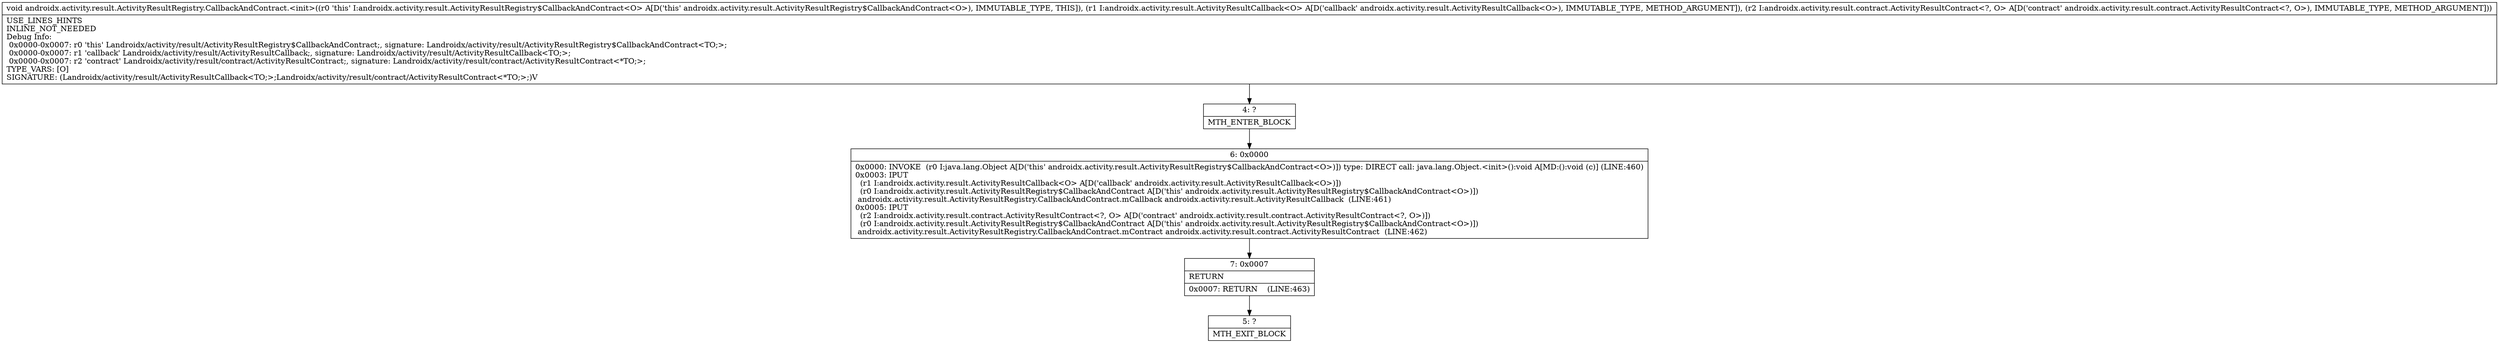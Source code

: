 digraph "CFG forandroidx.activity.result.ActivityResultRegistry.CallbackAndContract.\<init\>(Landroidx\/activity\/result\/ActivityResultCallback;Landroidx\/activity\/result\/contract\/ActivityResultContract;)V" {
Node_4 [shape=record,label="{4\:\ ?|MTH_ENTER_BLOCK\l}"];
Node_6 [shape=record,label="{6\:\ 0x0000|0x0000: INVOKE  (r0 I:java.lang.Object A[D('this' androidx.activity.result.ActivityResultRegistry$CallbackAndContract\<O\>)]) type: DIRECT call: java.lang.Object.\<init\>():void A[MD:():void (c)] (LINE:460)\l0x0003: IPUT  \l  (r1 I:androidx.activity.result.ActivityResultCallback\<O\> A[D('callback' androidx.activity.result.ActivityResultCallback\<O\>)])\l  (r0 I:androidx.activity.result.ActivityResultRegistry$CallbackAndContract A[D('this' androidx.activity.result.ActivityResultRegistry$CallbackAndContract\<O\>)])\l androidx.activity.result.ActivityResultRegistry.CallbackAndContract.mCallback androidx.activity.result.ActivityResultCallback  (LINE:461)\l0x0005: IPUT  \l  (r2 I:androidx.activity.result.contract.ActivityResultContract\<?, O\> A[D('contract' androidx.activity.result.contract.ActivityResultContract\<?, O\>)])\l  (r0 I:androidx.activity.result.ActivityResultRegistry$CallbackAndContract A[D('this' androidx.activity.result.ActivityResultRegistry$CallbackAndContract\<O\>)])\l androidx.activity.result.ActivityResultRegistry.CallbackAndContract.mContract androidx.activity.result.contract.ActivityResultContract  (LINE:462)\l}"];
Node_7 [shape=record,label="{7\:\ 0x0007|RETURN\l|0x0007: RETURN    (LINE:463)\l}"];
Node_5 [shape=record,label="{5\:\ ?|MTH_EXIT_BLOCK\l}"];
MethodNode[shape=record,label="{void androidx.activity.result.ActivityResultRegistry.CallbackAndContract.\<init\>((r0 'this' I:androidx.activity.result.ActivityResultRegistry$CallbackAndContract\<O\> A[D('this' androidx.activity.result.ActivityResultRegistry$CallbackAndContract\<O\>), IMMUTABLE_TYPE, THIS]), (r1 I:androidx.activity.result.ActivityResultCallback\<O\> A[D('callback' androidx.activity.result.ActivityResultCallback\<O\>), IMMUTABLE_TYPE, METHOD_ARGUMENT]), (r2 I:androidx.activity.result.contract.ActivityResultContract\<?, O\> A[D('contract' androidx.activity.result.contract.ActivityResultContract\<?, O\>), IMMUTABLE_TYPE, METHOD_ARGUMENT]))  | USE_LINES_HINTS\lINLINE_NOT_NEEDED\lDebug Info:\l  0x0000\-0x0007: r0 'this' Landroidx\/activity\/result\/ActivityResultRegistry$CallbackAndContract;, signature: Landroidx\/activity\/result\/ActivityResultRegistry$CallbackAndContract\<TO;\>;\l  0x0000\-0x0007: r1 'callback' Landroidx\/activity\/result\/ActivityResultCallback;, signature: Landroidx\/activity\/result\/ActivityResultCallback\<TO;\>;\l  0x0000\-0x0007: r2 'contract' Landroidx\/activity\/result\/contract\/ActivityResultContract;, signature: Landroidx\/activity\/result\/contract\/ActivityResultContract\<*TO;\>;\lTYPE_VARS: [O]\lSIGNATURE: (Landroidx\/activity\/result\/ActivityResultCallback\<TO;\>;Landroidx\/activity\/result\/contract\/ActivityResultContract\<*TO;\>;)V\l}"];
MethodNode -> Node_4;Node_4 -> Node_6;
Node_6 -> Node_7;
Node_7 -> Node_5;
}

